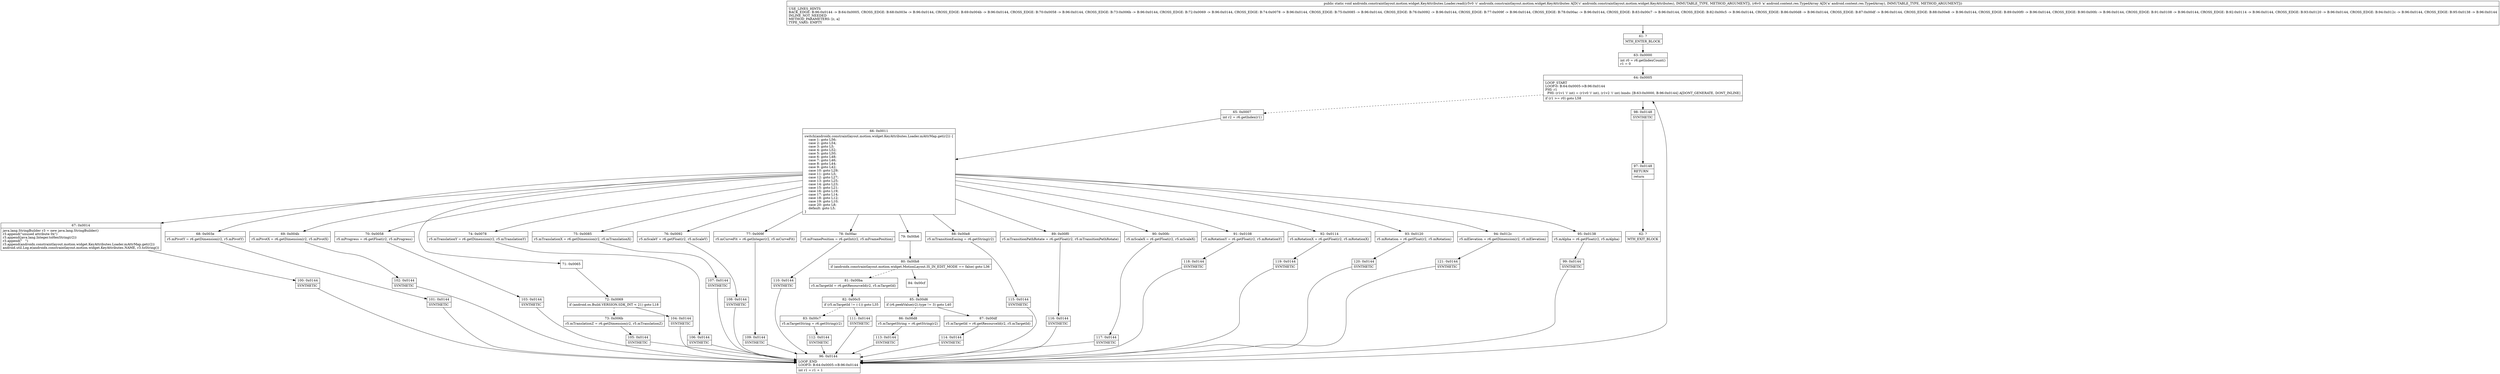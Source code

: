 digraph "CFG forandroidx.constraintlayout.motion.widget.KeyAttributes.Loader.read(Landroidx\/constraintlayout\/motion\/widget\/KeyAttributes;Landroid\/content\/res\/TypedArray;)V" {
Node_61 [shape=record,label="{61\:\ ?|MTH_ENTER_BLOCK\l}"];
Node_63 [shape=record,label="{63\:\ 0x0000|int r0 = r6.getIndexCount()\lr1 = 0\l}"];
Node_64 [shape=record,label="{64\:\ 0x0005|LOOP_START\lLOOP:0: B:64:0x0005\-\>B:96:0x0144\lPHI: r1 \l  PHI: (r1v1 'i' int) = (r1v0 'i' int), (r1v2 'i' int) binds: [B:63:0x0000, B:96:0x0144] A[DONT_GENERATE, DONT_INLINE]\l|if (r1 \>= r0) goto L58\l}"];
Node_65 [shape=record,label="{65\:\ 0x0007|int r2 = r6.getIndex(r1)\l}"];
Node_66 [shape=record,label="{66\:\ 0x0011|switch(androidx.constraintlayout.motion.widget.KeyAttributes.Loader.mAttrMap.get(r2)) \{\l    case 1: goto L56;\l    case 2: goto L54;\l    case 3: goto L5;\l    case 4: goto L52;\l    case 5: goto L50;\l    case 6: goto L48;\l    case 7: goto L46;\l    case 8: goto L44;\l    case 9: goto L42;\l    case 10: goto L29;\l    case 11: goto L5;\l    case 12: goto L27;\l    case 13: goto L25;\l    case 14: goto L23;\l    case 15: goto L21;\l    case 16: goto L19;\l    case 17: goto L14;\l    case 18: goto L12;\l    case 19: goto L10;\l    case 20: goto L8;\l    default: goto L5;\l\}\l}"];
Node_67 [shape=record,label="{67\:\ 0x0014|java.lang.StringBuilder r3 = new java.lang.StringBuilder()\lr3.append(\"unused attribute 0x\")\lr3.append(java.lang.Integer.toHexString(r2))\lr3.append(\"   \")\lr3.append(androidx.constraintlayout.motion.widget.KeyAttributes.Loader.mAttrMap.get(r2))\landroid.util.Log.e(androidx.constraintlayout.motion.widget.KeyAttributes.NAME, r3.toString())\l}"];
Node_100 [shape=record,label="{100\:\ 0x0144|SYNTHETIC\l}"];
Node_96 [shape=record,label="{96\:\ 0x0144|LOOP_END\lLOOP:0: B:64:0x0005\-\>B:96:0x0144\l|int r1 = r1 + 1\l}"];
Node_68 [shape=record,label="{68\:\ 0x003e|r5.mPivotY = r6.getDimension(r2, r5.mPivotY)\l}"];
Node_101 [shape=record,label="{101\:\ 0x0144|SYNTHETIC\l}"];
Node_69 [shape=record,label="{69\:\ 0x004b|r5.mPivotX = r6.getDimension(r2, r5.mPivotX)\l}"];
Node_102 [shape=record,label="{102\:\ 0x0144|SYNTHETIC\l}"];
Node_70 [shape=record,label="{70\:\ 0x0058|r5.mProgress = r6.getFloat(r2, r5.mProgress)\l}"];
Node_103 [shape=record,label="{103\:\ 0x0144|SYNTHETIC\l}"];
Node_71 [shape=record,label="{71\:\ 0x0065}"];
Node_72 [shape=record,label="{72\:\ 0x0069|if (android.os.Build.VERSION.SDK_INT \< 21) goto L18\l}"];
Node_73 [shape=record,label="{73\:\ 0x006b|r5.mTranslationZ = r6.getDimension(r2, r5.mTranslationZ)\l}"];
Node_105 [shape=record,label="{105\:\ 0x0144|SYNTHETIC\l}"];
Node_104 [shape=record,label="{104\:\ 0x0144|SYNTHETIC\l}"];
Node_74 [shape=record,label="{74\:\ 0x0078|r5.mTranslationY = r6.getDimension(r2, r5.mTranslationY)\l}"];
Node_106 [shape=record,label="{106\:\ 0x0144|SYNTHETIC\l}"];
Node_75 [shape=record,label="{75\:\ 0x0085|r5.mTranslationX = r6.getDimension(r2, r5.mTranslationX)\l}"];
Node_107 [shape=record,label="{107\:\ 0x0144|SYNTHETIC\l}"];
Node_76 [shape=record,label="{76\:\ 0x0092|r5.mScaleY = r6.getFloat(r2, r5.mScaleY)\l}"];
Node_108 [shape=record,label="{108\:\ 0x0144|SYNTHETIC\l}"];
Node_77 [shape=record,label="{77\:\ 0x009f|r5.mCurveFit = r6.getInteger(r2, r5.mCurveFit)\l}"];
Node_109 [shape=record,label="{109\:\ 0x0144|SYNTHETIC\l}"];
Node_78 [shape=record,label="{78\:\ 0x00ac|r5.mFramePosition = r6.getInt(r2, r5.mFramePosition)\l}"];
Node_110 [shape=record,label="{110\:\ 0x0144|SYNTHETIC\l}"];
Node_79 [shape=record,label="{79\:\ 0x00b6}"];
Node_80 [shape=record,label="{80\:\ 0x00b8|if (androidx.constraintlayout.motion.widget.MotionLayout.IS_IN_EDIT_MODE == false) goto L36\l}"];
Node_81 [shape=record,label="{81\:\ 0x00ba|r5.mTargetId = r6.getResourceId(r2, r5.mTargetId)\l}"];
Node_82 [shape=record,label="{82\:\ 0x00c5|if (r5.mTargetId != (\-1)) goto L35\l}"];
Node_83 [shape=record,label="{83\:\ 0x00c7|r5.mTargetString = r6.getString(r2)\l}"];
Node_112 [shape=record,label="{112\:\ 0x0144|SYNTHETIC\l}"];
Node_111 [shape=record,label="{111\:\ 0x0144|SYNTHETIC\l}"];
Node_84 [shape=record,label="{84\:\ 0x00cf}"];
Node_85 [shape=record,label="{85\:\ 0x00d6|if (r6.peekValue(r2).type != 3) goto L40\l}"];
Node_86 [shape=record,label="{86\:\ 0x00d8|r5.mTargetString = r6.getString(r2)\l}"];
Node_113 [shape=record,label="{113\:\ 0x0144|SYNTHETIC\l}"];
Node_87 [shape=record,label="{87\:\ 0x00df|r5.mTargetId = r6.getResourceId(r2, r5.mTargetId)\l}"];
Node_114 [shape=record,label="{114\:\ 0x0144|SYNTHETIC\l}"];
Node_88 [shape=record,label="{88\:\ 0x00e8|r5.mTransitionEasing = r6.getString(r2)\l}"];
Node_115 [shape=record,label="{115\:\ 0x0144|SYNTHETIC\l}"];
Node_89 [shape=record,label="{89\:\ 0x00f0|r5.mTransitionPathRotate = r6.getFloat(r2, r5.mTransitionPathRotate)\l}"];
Node_116 [shape=record,label="{116\:\ 0x0144|SYNTHETIC\l}"];
Node_90 [shape=record,label="{90\:\ 0x00fc|r5.mScaleX = r6.getFloat(r2, r5.mScaleX)\l}"];
Node_117 [shape=record,label="{117\:\ 0x0144|SYNTHETIC\l}"];
Node_91 [shape=record,label="{91\:\ 0x0108|r5.mRotationY = r6.getFloat(r2, r5.mRotationY)\l}"];
Node_118 [shape=record,label="{118\:\ 0x0144|SYNTHETIC\l}"];
Node_92 [shape=record,label="{92\:\ 0x0114|r5.mRotationX = r6.getFloat(r2, r5.mRotationX)\l}"];
Node_119 [shape=record,label="{119\:\ 0x0144|SYNTHETIC\l}"];
Node_93 [shape=record,label="{93\:\ 0x0120|r5.mRotation = r6.getFloat(r2, r5.mRotation)\l}"];
Node_120 [shape=record,label="{120\:\ 0x0144|SYNTHETIC\l}"];
Node_94 [shape=record,label="{94\:\ 0x012c|r5.mElevation = r6.getDimension(r2, r5.mElevation)\l}"];
Node_121 [shape=record,label="{121\:\ 0x0144|SYNTHETIC\l}"];
Node_95 [shape=record,label="{95\:\ 0x0138|r5.mAlpha = r6.getFloat(r2, r5.mAlpha)\l}"];
Node_99 [shape=record,label="{99\:\ 0x0144|SYNTHETIC\l}"];
Node_98 [shape=record,label="{98\:\ 0x0148|SYNTHETIC\l}"];
Node_97 [shape=record,label="{97\:\ 0x0148|RETURN\l|return\l}"];
Node_62 [shape=record,label="{62\:\ ?|MTH_EXIT_BLOCK\l}"];
MethodNode[shape=record,label="{public static void androidx.constraintlayout.motion.widget.KeyAttributes.Loader.read((r5v0 'c' androidx.constraintlayout.motion.widget.KeyAttributes A[D('c' androidx.constraintlayout.motion.widget.KeyAttributes), IMMUTABLE_TYPE, METHOD_ARGUMENT]), (r6v0 'a' android.content.res.TypedArray A[D('a' android.content.res.TypedArray), IMMUTABLE_TYPE, METHOD_ARGUMENT]))  | USE_LINES_HINTS\lBACK_EDGE: B:96:0x0144 \-\> B:64:0x0005, CROSS_EDGE: B:68:0x003e \-\> B:96:0x0144, CROSS_EDGE: B:69:0x004b \-\> B:96:0x0144, CROSS_EDGE: B:70:0x0058 \-\> B:96:0x0144, CROSS_EDGE: B:73:0x006b \-\> B:96:0x0144, CROSS_EDGE: B:72:0x0069 \-\> B:96:0x0144, CROSS_EDGE: B:74:0x0078 \-\> B:96:0x0144, CROSS_EDGE: B:75:0x0085 \-\> B:96:0x0144, CROSS_EDGE: B:76:0x0092 \-\> B:96:0x0144, CROSS_EDGE: B:77:0x009f \-\> B:96:0x0144, CROSS_EDGE: B:78:0x00ac \-\> B:96:0x0144, CROSS_EDGE: B:83:0x00c7 \-\> B:96:0x0144, CROSS_EDGE: B:82:0x00c5 \-\> B:96:0x0144, CROSS_EDGE: B:86:0x00d8 \-\> B:96:0x0144, CROSS_EDGE: B:87:0x00df \-\> B:96:0x0144, CROSS_EDGE: B:88:0x00e8 \-\> B:96:0x0144, CROSS_EDGE: B:89:0x00f0 \-\> B:96:0x0144, CROSS_EDGE: B:90:0x00fc \-\> B:96:0x0144, CROSS_EDGE: B:91:0x0108 \-\> B:96:0x0144, CROSS_EDGE: B:92:0x0114 \-\> B:96:0x0144, CROSS_EDGE: B:93:0x0120 \-\> B:96:0x0144, CROSS_EDGE: B:94:0x012c \-\> B:96:0x0144, CROSS_EDGE: B:95:0x0138 \-\> B:96:0x0144\lINLINE_NOT_NEEDED\lMETHOD_PARAMETERS: [c, a]\lTYPE_VARS: EMPTY\l}"];
MethodNode -> Node_61;Node_61 -> Node_63;
Node_63 -> Node_64;
Node_64 -> Node_65[style=dashed];
Node_64 -> Node_98;
Node_65 -> Node_66;
Node_66 -> Node_67;
Node_66 -> Node_68;
Node_66 -> Node_69;
Node_66 -> Node_70;
Node_66 -> Node_71;
Node_66 -> Node_74;
Node_66 -> Node_75;
Node_66 -> Node_76;
Node_66 -> Node_77;
Node_66 -> Node_78;
Node_66 -> Node_79;
Node_66 -> Node_88;
Node_66 -> Node_89;
Node_66 -> Node_90;
Node_66 -> Node_91;
Node_66 -> Node_92;
Node_66 -> Node_93;
Node_66 -> Node_94;
Node_66 -> Node_95;
Node_67 -> Node_100;
Node_100 -> Node_96;
Node_96 -> Node_64;
Node_68 -> Node_101;
Node_101 -> Node_96;
Node_69 -> Node_102;
Node_102 -> Node_96;
Node_70 -> Node_103;
Node_103 -> Node_96;
Node_71 -> Node_72;
Node_72 -> Node_73[style=dashed];
Node_72 -> Node_104;
Node_73 -> Node_105;
Node_105 -> Node_96;
Node_104 -> Node_96;
Node_74 -> Node_106;
Node_106 -> Node_96;
Node_75 -> Node_107;
Node_107 -> Node_96;
Node_76 -> Node_108;
Node_108 -> Node_96;
Node_77 -> Node_109;
Node_109 -> Node_96;
Node_78 -> Node_110;
Node_110 -> Node_96;
Node_79 -> Node_80;
Node_80 -> Node_81[style=dashed];
Node_80 -> Node_84;
Node_81 -> Node_82;
Node_82 -> Node_83[style=dashed];
Node_82 -> Node_111;
Node_83 -> Node_112;
Node_112 -> Node_96;
Node_111 -> Node_96;
Node_84 -> Node_85;
Node_85 -> Node_86[style=dashed];
Node_85 -> Node_87;
Node_86 -> Node_113;
Node_113 -> Node_96;
Node_87 -> Node_114;
Node_114 -> Node_96;
Node_88 -> Node_115;
Node_115 -> Node_96;
Node_89 -> Node_116;
Node_116 -> Node_96;
Node_90 -> Node_117;
Node_117 -> Node_96;
Node_91 -> Node_118;
Node_118 -> Node_96;
Node_92 -> Node_119;
Node_119 -> Node_96;
Node_93 -> Node_120;
Node_120 -> Node_96;
Node_94 -> Node_121;
Node_121 -> Node_96;
Node_95 -> Node_99;
Node_99 -> Node_96;
Node_98 -> Node_97;
Node_97 -> Node_62;
}

